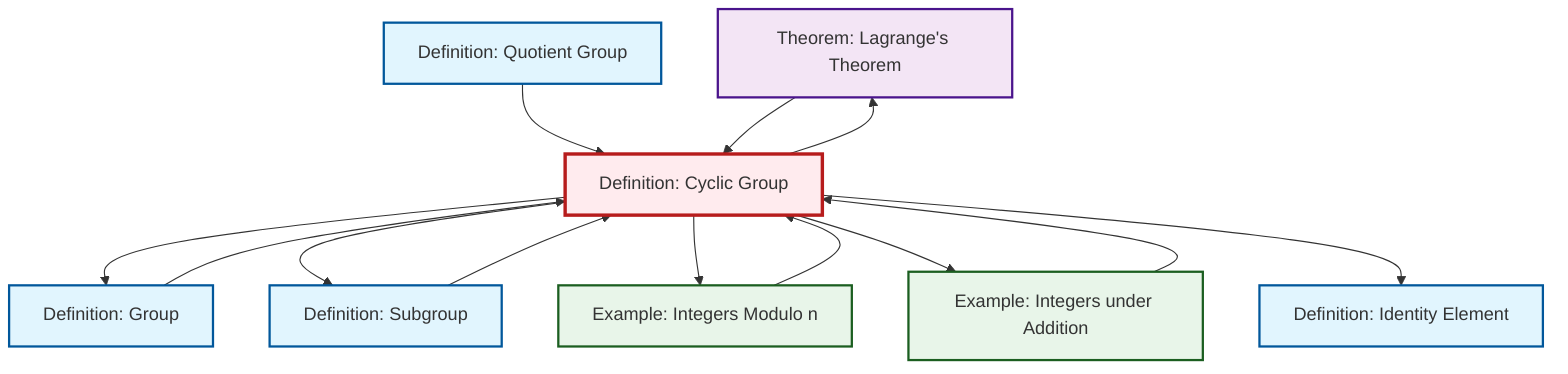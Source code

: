 graph TD
    classDef definition fill:#e1f5fe,stroke:#01579b,stroke-width:2px
    classDef theorem fill:#f3e5f5,stroke:#4a148c,stroke-width:2px
    classDef axiom fill:#fff3e0,stroke:#e65100,stroke-width:2px
    classDef example fill:#e8f5e9,stroke:#1b5e20,stroke-width:2px
    classDef current fill:#ffebee,stroke:#b71c1c,stroke-width:3px
    thm-lagrange["Theorem: Lagrange's Theorem"]:::theorem
    def-subgroup["Definition: Subgroup"]:::definition
    def-identity-element["Definition: Identity Element"]:::definition
    def-group["Definition: Group"]:::definition
    ex-quotient-integers-mod-n["Example: Integers Modulo n"]:::example
    def-quotient-group["Definition: Quotient Group"]:::definition
    ex-integers-addition["Example: Integers under Addition"]:::example
    def-cyclic-group["Definition: Cyclic Group"]:::definition
    def-cyclic-group --> def-group
    def-quotient-group --> def-cyclic-group
    def-cyclic-group --> def-subgroup
    def-group --> def-cyclic-group
    def-cyclic-group --> ex-quotient-integers-mod-n
    def-cyclic-group --> thm-lagrange
    ex-integers-addition --> def-cyclic-group
    def-cyclic-group --> ex-integers-addition
    def-cyclic-group --> def-identity-element
    def-subgroup --> def-cyclic-group
    thm-lagrange --> def-cyclic-group
    ex-quotient-integers-mod-n --> def-cyclic-group
    class def-cyclic-group current